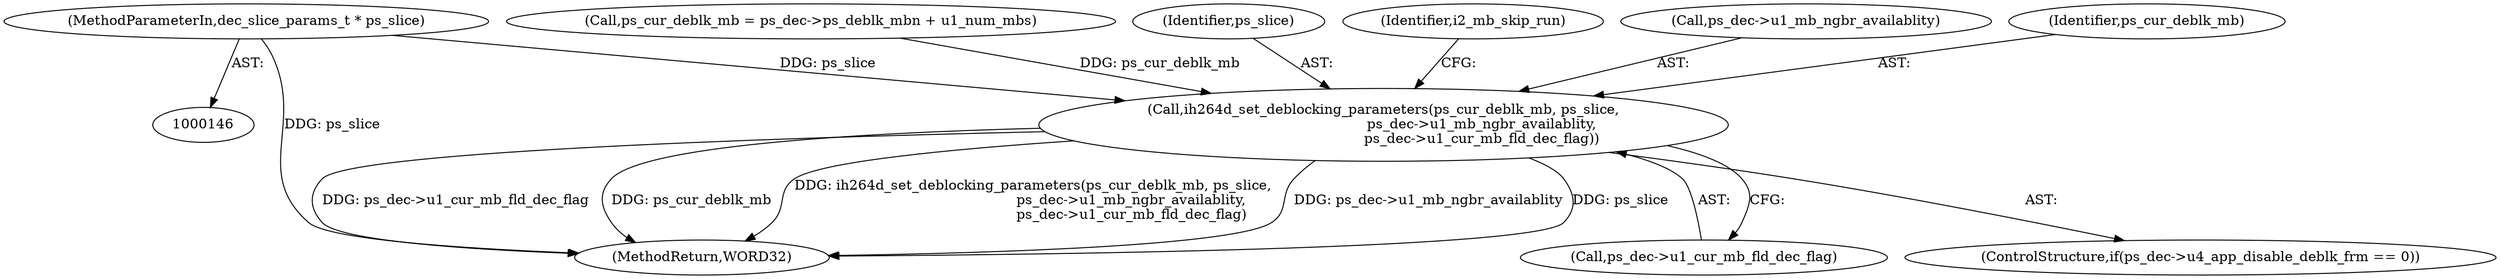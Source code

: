 digraph "0_Android_7950bf47b6944546a0aff11a7184947de9591b51_0@pointer" {
"1000148" [label="(MethodParameterIn,dec_slice_params_t * ps_slice)"];
"1000422" [label="(Call,ih264d_set_deblocking_parameters(ps_cur_deblk_mb, ps_slice,\n                                             ps_dec->u1_mb_ngbr_availablity,\n                                             ps_dec->u1_cur_mb_fld_dec_flag))"];
"1000328" [label="(Call,ps_cur_deblk_mb = ps_dec->ps_deblk_mbn + u1_num_mbs)"];
"1000422" [label="(Call,ih264d_set_deblocking_parameters(ps_cur_deblk_mb, ps_slice,\n                                             ps_dec->u1_mb_ngbr_availablity,\n                                             ps_dec->u1_cur_mb_fld_dec_flag))"];
"1000424" [label="(Identifier,ps_slice)"];
"1000432" [label="(Identifier,i2_mb_skip_run)"];
"1000425" [label="(Call,ps_dec->u1_mb_ngbr_availablity)"];
"1000428" [label="(Call,ps_dec->u1_cur_mb_fld_dec_flag)"];
"1000148" [label="(MethodParameterIn,dec_slice_params_t * ps_slice)"];
"1000423" [label="(Identifier,ps_cur_deblk_mb)"];
"1000841" [label="(MethodReturn,WORD32)"];
"1000416" [label="(ControlStructure,if(ps_dec->u4_app_disable_deblk_frm == 0))"];
"1000148" -> "1000146"  [label="AST: "];
"1000148" -> "1000841"  [label="DDG: ps_slice"];
"1000148" -> "1000422"  [label="DDG: ps_slice"];
"1000422" -> "1000416"  [label="AST: "];
"1000422" -> "1000428"  [label="CFG: "];
"1000423" -> "1000422"  [label="AST: "];
"1000424" -> "1000422"  [label="AST: "];
"1000425" -> "1000422"  [label="AST: "];
"1000428" -> "1000422"  [label="AST: "];
"1000432" -> "1000422"  [label="CFG: "];
"1000422" -> "1000841"  [label="DDG: ps_dec->u1_cur_mb_fld_dec_flag"];
"1000422" -> "1000841"  [label="DDG: ps_cur_deblk_mb"];
"1000422" -> "1000841"  [label="DDG: ih264d_set_deblocking_parameters(ps_cur_deblk_mb, ps_slice,\n                                             ps_dec->u1_mb_ngbr_availablity,\n                                             ps_dec->u1_cur_mb_fld_dec_flag)"];
"1000422" -> "1000841"  [label="DDG: ps_dec->u1_mb_ngbr_availablity"];
"1000422" -> "1000841"  [label="DDG: ps_slice"];
"1000328" -> "1000422"  [label="DDG: ps_cur_deblk_mb"];
}
